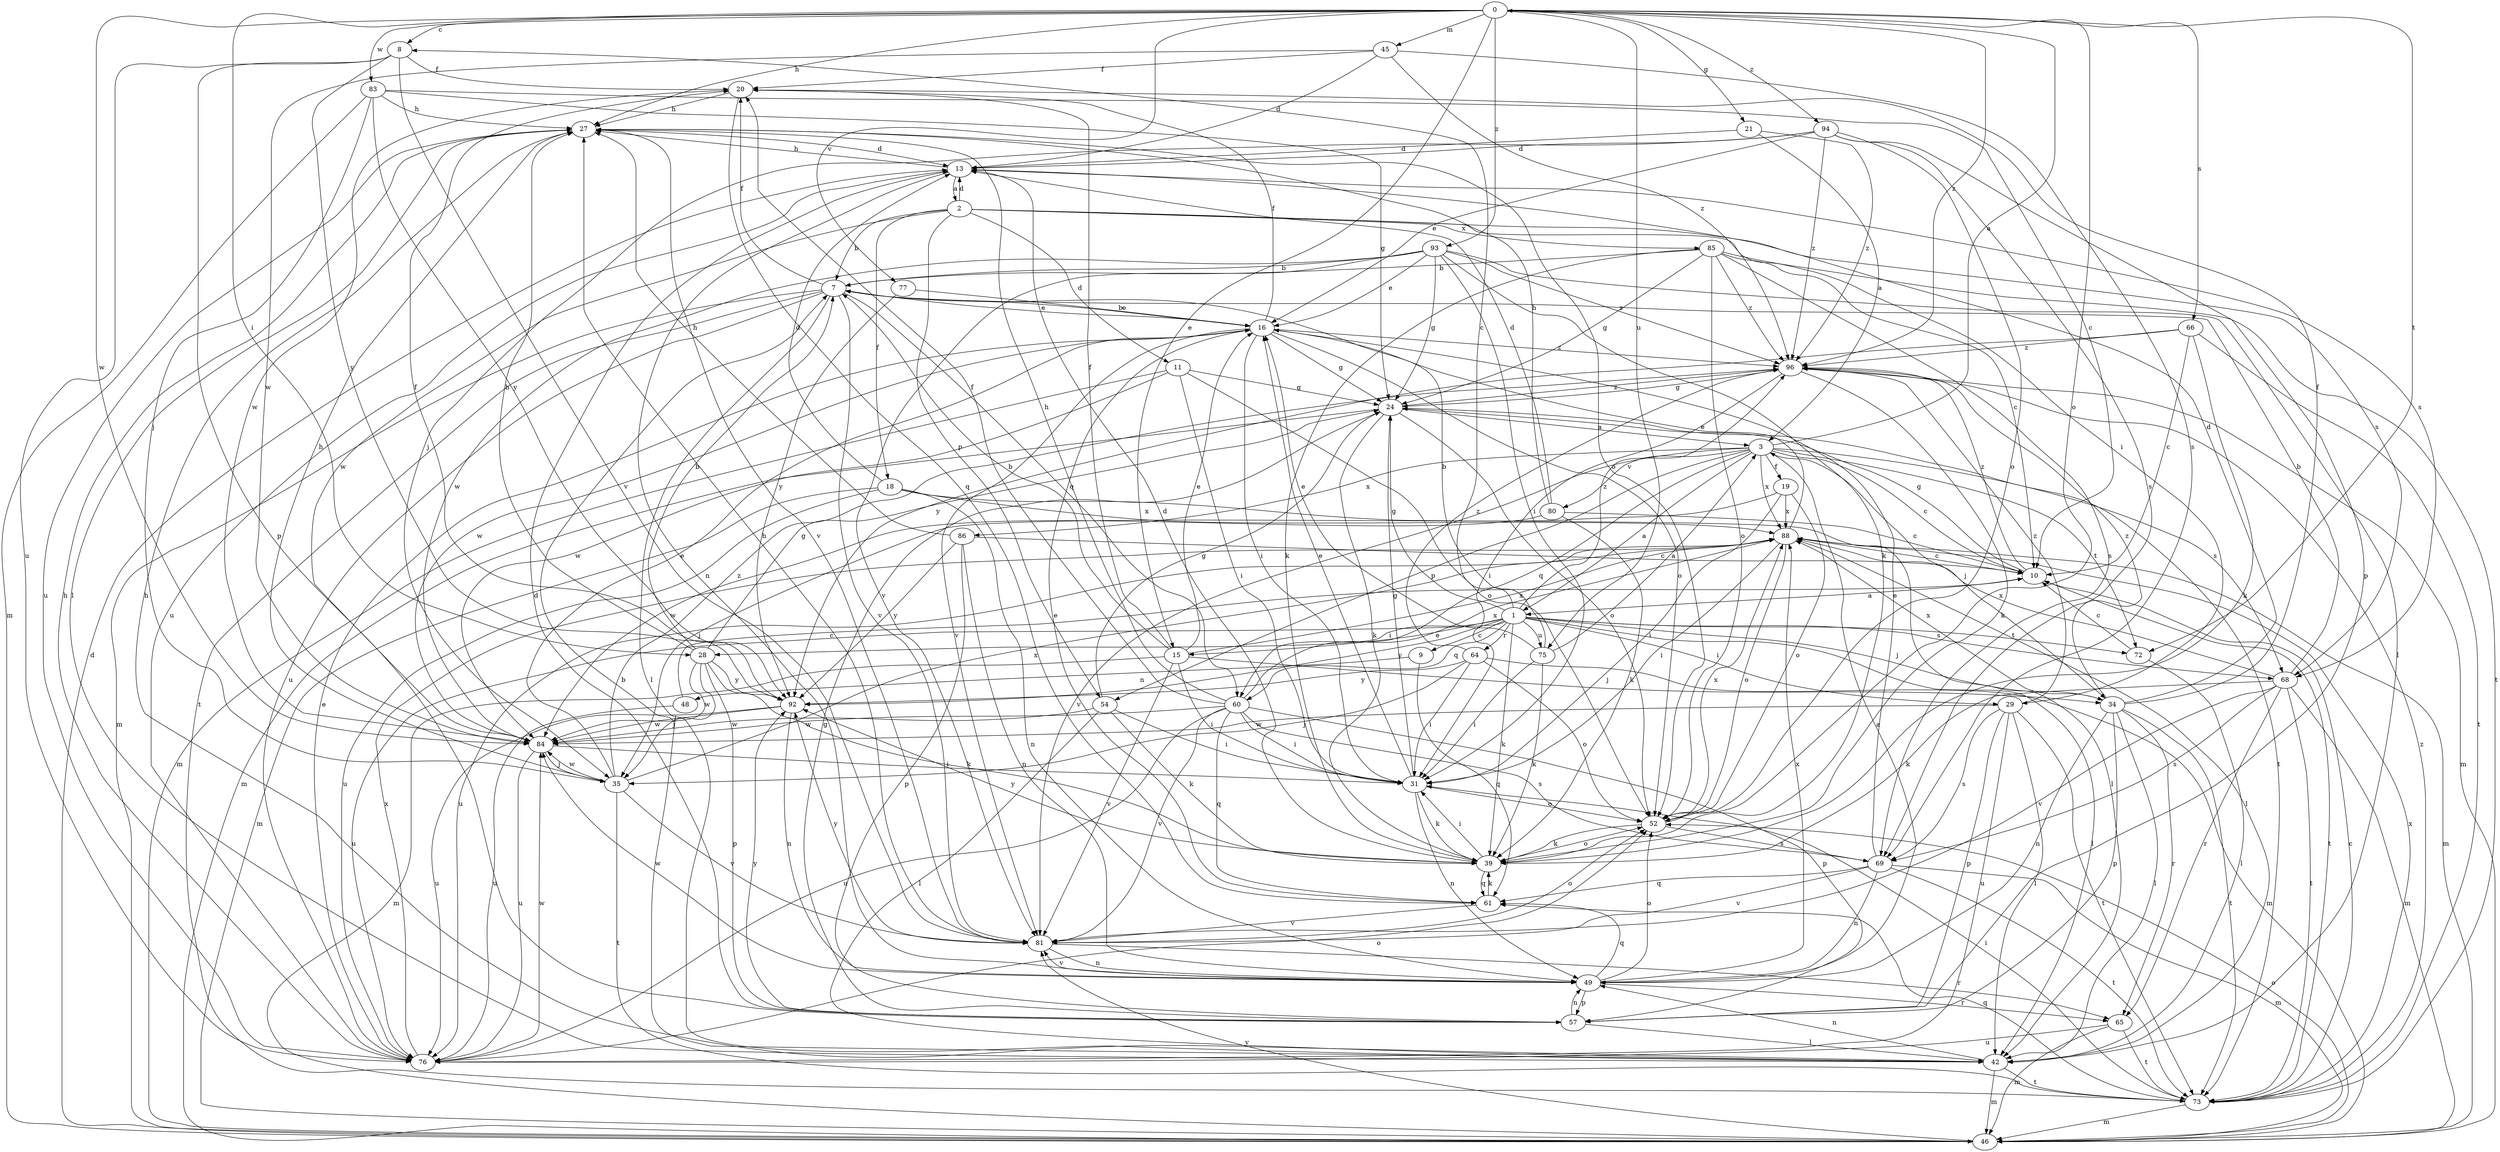 strict digraph  {
0;
1;
2;
3;
7;
8;
9;
10;
11;
13;
15;
16;
18;
19;
20;
21;
24;
27;
28;
29;
31;
34;
35;
39;
42;
45;
46;
48;
49;
52;
54;
57;
60;
61;
64;
65;
66;
68;
69;
72;
73;
75;
76;
77;
80;
81;
83;
84;
85;
86;
88;
92;
93;
94;
96;
0 -> 8  [label=c];
0 -> 15  [label=e];
0 -> 21  [label=g];
0 -> 27  [label=h];
0 -> 28  [label=i];
0 -> 45  [label=m];
0 -> 52  [label=o];
0 -> 66  [label=s];
0 -> 72  [label=t];
0 -> 75  [label=u];
0 -> 77  [label=v];
0 -> 83  [label=w];
0 -> 84  [label=w];
0 -> 93  [label=z];
0 -> 94  [label=z];
0 -> 96  [label=z];
1 -> 8  [label=c];
1 -> 9  [label=c];
1 -> 15  [label=e];
1 -> 24  [label=g];
1 -> 28  [label=i];
1 -> 29  [label=i];
1 -> 34  [label=j];
1 -> 39  [label=k];
1 -> 42  [label=l];
1 -> 60  [label=q];
1 -> 64  [label=r];
1 -> 68  [label=s];
1 -> 72  [label=t];
1 -> 75  [label=u];
1 -> 76  [label=u];
1 -> 92  [label=y];
1 -> 96  [label=z];
2 -> 7  [label=b];
2 -> 11  [label=d];
2 -> 13  [label=d];
2 -> 18  [label=f];
2 -> 29  [label=i];
2 -> 54  [label=p];
2 -> 68  [label=s];
2 -> 84  [label=w];
2 -> 85  [label=x];
3 -> 0  [label=a];
3 -> 1  [label=a];
3 -> 10  [label=c];
3 -> 19  [label=f];
3 -> 34  [label=j];
3 -> 54  [label=p];
3 -> 60  [label=q];
3 -> 68  [label=s];
3 -> 72  [label=t];
3 -> 80  [label=v];
3 -> 81  [label=v];
3 -> 86  [label=x];
3 -> 88  [label=x];
7 -> 16  [label=e];
7 -> 20  [label=f];
7 -> 42  [label=l];
7 -> 46  [label=m];
7 -> 60  [label=q];
7 -> 73  [label=t];
7 -> 76  [label=u];
7 -> 81  [label=v];
8 -> 20  [label=f];
8 -> 57  [label=p];
8 -> 76  [label=u];
8 -> 81  [label=v];
8 -> 92  [label=y];
9 -> 48  [label=n];
9 -> 61  [label=q];
10 -> 1  [label=a];
10 -> 24  [label=g];
10 -> 73  [label=t];
10 -> 96  [label=z];
11 -> 24  [label=g];
11 -> 31  [label=i];
11 -> 46  [label=m];
11 -> 52  [label=o];
11 -> 84  [label=w];
13 -> 2  [label=a];
13 -> 27  [label=h];
13 -> 49  [label=n];
13 -> 68  [label=s];
13 -> 76  [label=u];
15 -> 7  [label=b];
15 -> 16  [label=e];
15 -> 20  [label=f];
15 -> 31  [label=i];
15 -> 34  [label=j];
15 -> 46  [label=m];
15 -> 81  [label=v];
15 -> 88  [label=x];
16 -> 7  [label=b];
16 -> 20  [label=f];
16 -> 24  [label=g];
16 -> 31  [label=i];
16 -> 52  [label=o];
16 -> 81  [label=v];
16 -> 84  [label=w];
16 -> 96  [label=z];
18 -> 13  [label=d];
18 -> 42  [label=l];
18 -> 46  [label=m];
18 -> 49  [label=n];
18 -> 76  [label=u];
18 -> 88  [label=x];
19 -> 31  [label=i];
19 -> 35  [label=j];
19 -> 52  [label=o];
19 -> 88  [label=x];
20 -> 27  [label=h];
20 -> 61  [label=q];
20 -> 84  [label=w];
21 -> 3  [label=a];
21 -> 13  [label=d];
21 -> 96  [label=z];
24 -> 3  [label=a];
24 -> 39  [label=k];
24 -> 46  [label=m];
24 -> 52  [label=o];
24 -> 73  [label=t];
24 -> 96  [label=z];
27 -> 13  [label=d];
27 -> 42  [label=l];
27 -> 52  [label=o];
27 -> 76  [label=u];
27 -> 81  [label=v];
28 -> 7  [label=b];
28 -> 24  [label=g];
28 -> 27  [label=h];
28 -> 35  [label=j];
28 -> 39  [label=k];
28 -> 57  [label=p];
28 -> 84  [label=w];
28 -> 92  [label=y];
29 -> 42  [label=l];
29 -> 57  [label=p];
29 -> 69  [label=s];
29 -> 73  [label=t];
29 -> 76  [label=u];
29 -> 84  [label=w];
29 -> 96  [label=z];
31 -> 16  [label=e];
31 -> 24  [label=g];
31 -> 39  [label=k];
31 -> 49  [label=n];
31 -> 52  [label=o];
34 -> 13  [label=d];
34 -> 20  [label=f];
34 -> 42  [label=l];
34 -> 49  [label=n];
34 -> 57  [label=p];
34 -> 65  [label=r];
34 -> 73  [label=t];
34 -> 88  [label=x];
34 -> 96  [label=z];
35 -> 16  [label=e];
35 -> 27  [label=h];
35 -> 73  [label=t];
35 -> 81  [label=v];
35 -> 84  [label=w];
35 -> 88  [label=x];
35 -> 96  [label=z];
39 -> 13  [label=d];
39 -> 31  [label=i];
39 -> 52  [label=o];
39 -> 61  [label=q];
39 -> 92  [label=y];
42 -> 7  [label=b];
42 -> 27  [label=h];
42 -> 46  [label=m];
42 -> 49  [label=n];
42 -> 73  [label=t];
45 -> 13  [label=d];
45 -> 20  [label=f];
45 -> 69  [label=s];
45 -> 84  [label=w];
45 -> 96  [label=z];
46 -> 13  [label=d];
46 -> 52  [label=o];
46 -> 81  [label=v];
48 -> 10  [label=c];
48 -> 76  [label=u];
49 -> 3  [label=a];
49 -> 52  [label=o];
49 -> 57  [label=p];
49 -> 61  [label=q];
49 -> 65  [label=r];
49 -> 81  [label=v];
49 -> 84  [label=w];
49 -> 88  [label=x];
52 -> 39  [label=k];
52 -> 69  [label=s];
52 -> 88  [label=x];
54 -> 24  [label=g];
54 -> 31  [label=i];
54 -> 39  [label=k];
54 -> 42  [label=l];
54 -> 84  [label=w];
57 -> 13  [label=d];
57 -> 24  [label=g];
57 -> 42  [label=l];
57 -> 49  [label=n];
57 -> 92  [label=y];
60 -> 20  [label=f];
60 -> 27  [label=h];
60 -> 31  [label=i];
60 -> 57  [label=p];
60 -> 61  [label=q];
60 -> 69  [label=s];
60 -> 76  [label=u];
60 -> 81  [label=v];
60 -> 84  [label=w];
60 -> 88  [label=x];
61 -> 16  [label=e];
61 -> 39  [label=k];
61 -> 81  [label=v];
64 -> 31  [label=i];
64 -> 35  [label=j];
64 -> 46  [label=m];
64 -> 52  [label=o];
64 -> 92  [label=y];
64 -> 96  [label=z];
65 -> 46  [label=m];
65 -> 73  [label=t];
65 -> 76  [label=u];
66 -> 10  [label=c];
66 -> 39  [label=k];
66 -> 73  [label=t];
66 -> 92  [label=y];
66 -> 96  [label=z];
68 -> 7  [label=b];
68 -> 39  [label=k];
68 -> 46  [label=m];
68 -> 65  [label=r];
68 -> 69  [label=s];
68 -> 73  [label=t];
68 -> 81  [label=v];
68 -> 88  [label=x];
69 -> 16  [label=e];
69 -> 46  [label=m];
69 -> 49  [label=n];
69 -> 61  [label=q];
69 -> 73  [label=t];
69 -> 81  [label=v];
72 -> 10  [label=c];
72 -> 42  [label=l];
73 -> 10  [label=c];
73 -> 31  [label=i];
73 -> 46  [label=m];
73 -> 61  [label=q];
73 -> 88  [label=x];
73 -> 96  [label=z];
75 -> 3  [label=a];
75 -> 7  [label=b];
75 -> 16  [label=e];
75 -> 31  [label=i];
75 -> 39  [label=k];
76 -> 16  [label=e];
76 -> 27  [label=h];
76 -> 52  [label=o];
76 -> 84  [label=w];
76 -> 88  [label=x];
77 -> 16  [label=e];
77 -> 92  [label=y];
80 -> 10  [label=c];
80 -> 13  [label=d];
80 -> 27  [label=h];
80 -> 39  [label=k];
80 -> 84  [label=w];
81 -> 27  [label=h];
81 -> 49  [label=n];
81 -> 52  [label=o];
81 -> 65  [label=r];
81 -> 92  [label=y];
83 -> 10  [label=c];
83 -> 24  [label=g];
83 -> 27  [label=h];
83 -> 35  [label=j];
83 -> 46  [label=m];
83 -> 92  [label=y];
84 -> 31  [label=i];
84 -> 35  [label=j];
84 -> 76  [label=u];
85 -> 7  [label=b];
85 -> 10  [label=c];
85 -> 24  [label=g];
85 -> 39  [label=k];
85 -> 52  [label=o];
85 -> 69  [label=s];
85 -> 73  [label=t];
85 -> 96  [label=z];
86 -> 10  [label=c];
86 -> 27  [label=h];
86 -> 49  [label=n];
86 -> 57  [label=p];
86 -> 92  [label=y];
88 -> 10  [label=c];
88 -> 16  [label=e];
88 -> 31  [label=i];
88 -> 42  [label=l];
88 -> 46  [label=m];
88 -> 52  [label=o];
88 -> 76  [label=u];
92 -> 20  [label=f];
92 -> 49  [label=n];
92 -> 76  [label=u];
92 -> 84  [label=w];
93 -> 7  [label=b];
93 -> 16  [label=e];
93 -> 24  [label=g];
93 -> 31  [label=i];
93 -> 39  [label=k];
93 -> 42  [label=l];
93 -> 81  [label=v];
93 -> 84  [label=w];
93 -> 96  [label=z];
94 -> 13  [label=d];
94 -> 16  [label=e];
94 -> 35  [label=j];
94 -> 52  [label=o];
94 -> 57  [label=p];
94 -> 69  [label=s];
94 -> 96  [label=z];
96 -> 24  [label=g];
96 -> 31  [label=i];
96 -> 39  [label=k];
96 -> 46  [label=m];
}
